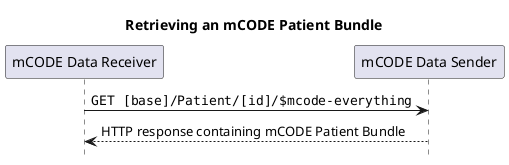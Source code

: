 @startuml
skinparam defaultFontName Arial

title Retrieving an mCODE Patient Bundle
hide footbox
participant "mCODE Data Receiver" as Receiver
participant "mCODE Data Sender" as Sender
"Receiver" -> "Sender" : ""GET [base]/Patient/[id]/$mcode-everything""
"Sender" --> "Receiver" : HTTP response containing mCODE Patient Bundle
@enduml
